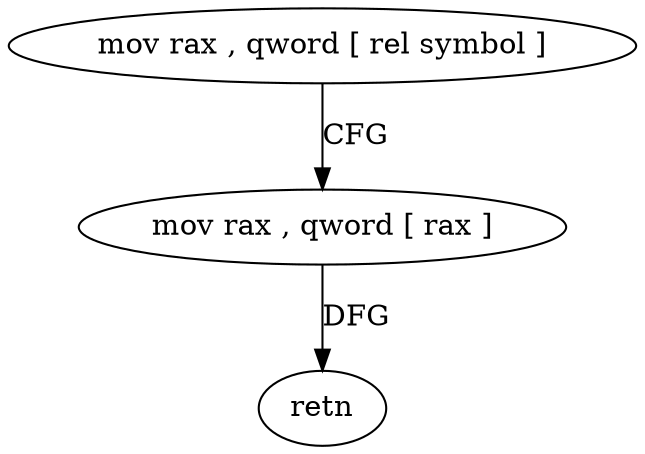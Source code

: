 digraph "func" {
"168496" [label = "mov rax , qword [ rel symbol ]" ]
"168503" [label = "mov rax , qword [ rax ]" ]
"168506" [label = "retn" ]
"168496" -> "168503" [ label = "CFG" ]
"168503" -> "168506" [ label = "DFG" ]
}
